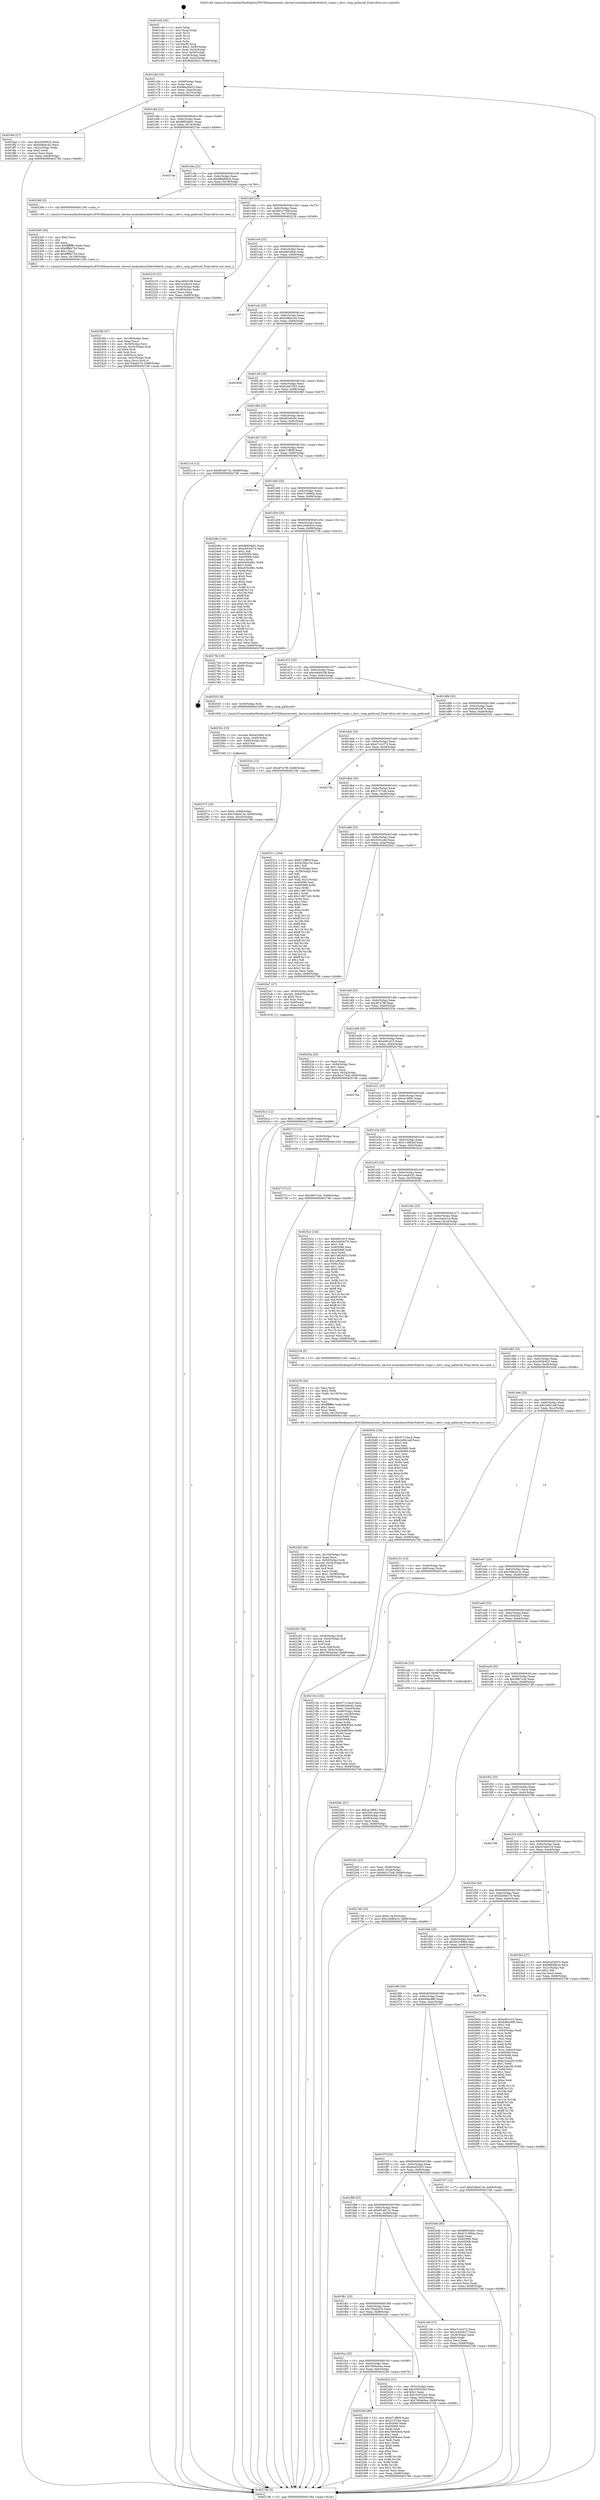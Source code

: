 digraph "0x401c40" {
  label = "0x401c40 (/mnt/c/Users/mathe/Desktop/tcc/POCII/binaries/extr_darwin-xnubsdmiscfsdevfsdevfs_vnops.c_devs_vnop_pathconf_Final-ollvm.out::main(0))"
  labelloc = "t"
  node[shape=record]

  Entry [label="",width=0.3,height=0.3,shape=circle,fillcolor=black,style=filled]
  "0x401c6d" [label="{
     0x401c6d [23]\l
     | [instrs]\l
     &nbsp;&nbsp;0x401c6d \<+3\>: mov -0x68(%rbp),%eax\l
     &nbsp;&nbsp;0x401c70 \<+2\>: mov %eax,%ecx\l
     &nbsp;&nbsp;0x401c72 \<+6\>: sub $0x86ad3e53,%ecx\l
     &nbsp;&nbsp;0x401c78 \<+3\>: mov %eax,-0x6c(%rbp)\l
     &nbsp;&nbsp;0x401c7b \<+3\>: mov %ecx,-0x70(%rbp)\l
     &nbsp;&nbsp;0x401c7e \<+6\>: je 0000000000401fed \<main+0x3ad\>\l
  }"]
  "0x401fed" [label="{
     0x401fed [27]\l
     | [instrs]\l
     &nbsp;&nbsp;0x401fed \<+5\>: mov $0x293fc925,%eax\l
     &nbsp;&nbsp;0x401ff2 \<+5\>: mov $0xb08bec42,%ecx\l
     &nbsp;&nbsp;0x401ff7 \<+3\>: mov -0x2c(%rbp),%edx\l
     &nbsp;&nbsp;0x401ffa \<+3\>: cmp $0x2,%edx\l
     &nbsp;&nbsp;0x401ffd \<+3\>: cmovne %ecx,%eax\l
     &nbsp;&nbsp;0x402000 \<+3\>: mov %eax,-0x68(%rbp)\l
     &nbsp;&nbsp;0x402003 \<+5\>: jmp 00000000004027d6 \<main+0xb96\>\l
  }"]
  "0x401c84" [label="{
     0x401c84 [22]\l
     | [instrs]\l
     &nbsp;&nbsp;0x401c84 \<+5\>: jmp 0000000000401c89 \<main+0x49\>\l
     &nbsp;&nbsp;0x401c89 \<+3\>: mov -0x6c(%rbp),%eax\l
     &nbsp;&nbsp;0x401c8c \<+5\>: sub $0x8883de61,%eax\l
     &nbsp;&nbsp;0x401c91 \<+3\>: mov %eax,-0x74(%rbp)\l
     &nbsp;&nbsp;0x401c94 \<+6\>: je 00000000004027ae \<main+0xb6e\>\l
  }"]
  "0x4027d6" [label="{
     0x4027d6 [5]\l
     | [instrs]\l
     &nbsp;&nbsp;0x4027d6 \<+5\>: jmp 0000000000401c6d \<main+0x2d\>\l
  }"]
  "0x401c40" [label="{
     0x401c40 [45]\l
     | [instrs]\l
     &nbsp;&nbsp;0x401c40 \<+1\>: push %rbp\l
     &nbsp;&nbsp;0x401c41 \<+3\>: mov %rsp,%rbp\l
     &nbsp;&nbsp;0x401c44 \<+2\>: push %r15\l
     &nbsp;&nbsp;0x401c46 \<+2\>: push %r14\l
     &nbsp;&nbsp;0x401c48 \<+2\>: push %r12\l
     &nbsp;&nbsp;0x401c4a \<+1\>: push %rbx\l
     &nbsp;&nbsp;0x401c4b \<+7\>: sub $0xf0,%rsp\l
     &nbsp;&nbsp;0x401c52 \<+7\>: movl $0x0,-0x30(%rbp)\l
     &nbsp;&nbsp;0x401c59 \<+3\>: mov %edi,-0x34(%rbp)\l
     &nbsp;&nbsp;0x401c5c \<+4\>: mov %rsi,-0x40(%rbp)\l
     &nbsp;&nbsp;0x401c60 \<+3\>: mov -0x34(%rbp),%edi\l
     &nbsp;&nbsp;0x401c63 \<+3\>: mov %edi,-0x2c(%rbp)\l
     &nbsp;&nbsp;0x401c66 \<+7\>: movl $0x86ad3e53,-0x68(%rbp)\l
  }"]
  Exit [label="",width=0.3,height=0.3,shape=circle,fillcolor=black,style=filled,peripheries=2]
  "0x4027ae" [label="{
     0x4027ae\l
  }", style=dashed]
  "0x401c9a" [label="{
     0x401c9a [22]\l
     | [instrs]\l
     &nbsp;&nbsp;0x401c9a \<+5\>: jmp 0000000000401c9f \<main+0x5f\>\l
     &nbsp;&nbsp;0x401c9f \<+3\>: mov -0x6c(%rbp),%eax\l
     &nbsp;&nbsp;0x401ca2 \<+5\>: sub $0x986d9b3a,%eax\l
     &nbsp;&nbsp;0x401ca7 \<+3\>: mov %eax,-0x78(%rbp)\l
     &nbsp;&nbsp;0x401caa \<+6\>: je 00000000004023d0 \<main+0x790\>\l
  }"]
  "0x40271f" [label="{
     0x40271f [12]\l
     | [instrs]\l
     &nbsp;&nbsp;0x40271f \<+7\>: movl $0x3687ccfc,-0x68(%rbp)\l
     &nbsp;&nbsp;0x402726 \<+5\>: jmp 00000000004027d6 \<main+0xb96\>\l
  }"]
  "0x4023d0" [label="{
     0x4023d0 [5]\l
     | [instrs]\l
     &nbsp;&nbsp;0x4023d0 \<+5\>: call 0000000000401160 \<next_i\>\l
     | [calls]\l
     &nbsp;&nbsp;0x401160 \{1\} (/mnt/c/Users/mathe/Desktop/tcc/POCII/binaries/extr_darwin-xnubsdmiscfsdevfsdevfs_vnops.c_devs_vnop_pathconf_Final-ollvm.out::next_i)\l
  }"]
  "0x401cb0" [label="{
     0x401cb0 [22]\l
     | [instrs]\l
     &nbsp;&nbsp;0x401cb0 \<+5\>: jmp 0000000000401cb5 \<main+0x75\>\l
     &nbsp;&nbsp;0x401cb5 \<+3\>: mov -0x6c(%rbp),%eax\l
     &nbsp;&nbsp;0x401cb8 \<+5\>: sub $0x9d1c75df,%eax\l
     &nbsp;&nbsp;0x401cbd \<+3\>: mov %eax,-0x7c(%rbp)\l
     &nbsp;&nbsp;0x401cc0 \<+6\>: je 0000000000402219 \<main+0x5d9\>\l
  }"]
  "0x4025c2" [label="{
     0x4025c2 [12]\l
     | [instrs]\l
     &nbsp;&nbsp;0x4025c2 \<+7\>: movl $0x113d62ef,-0x68(%rbp)\l
     &nbsp;&nbsp;0x4025c9 \<+5\>: jmp 00000000004027d6 \<main+0xb96\>\l
  }"]
  "0x402219" [label="{
     0x402219 [27]\l
     | [instrs]\l
     &nbsp;&nbsp;0x402219 \<+5\>: mov $0xce844108,%eax\l
     &nbsp;&nbsp;0x40221e \<+5\>: mov $0x1fca5e1d,%ecx\l
     &nbsp;&nbsp;0x402223 \<+3\>: mov -0x54(%rbp),%edx\l
     &nbsp;&nbsp;0x402226 \<+3\>: cmp -0x48(%rbp),%edx\l
     &nbsp;&nbsp;0x402229 \<+3\>: cmovl %ecx,%eax\l
     &nbsp;&nbsp;0x40222c \<+3\>: mov %eax,-0x68(%rbp)\l
     &nbsp;&nbsp;0x40222f \<+5\>: jmp 00000000004027d6 \<main+0xb96\>\l
  }"]
  "0x401cc6" [label="{
     0x401cc6 [22]\l
     | [instrs]\l
     &nbsp;&nbsp;0x401cc6 \<+5\>: jmp 0000000000401ccb \<main+0x8b\>\l
     &nbsp;&nbsp;0x401ccb \<+3\>: mov -0x6c(%rbp),%eax\l
     &nbsp;&nbsp;0x401cce \<+5\>: sub $0xaf4549cb,%eax\l
     &nbsp;&nbsp;0x401cd3 \<+3\>: mov %eax,-0x80(%rbp)\l
     &nbsp;&nbsp;0x401cd6 \<+6\>: je 0000000000402737 \<main+0xaf7\>\l
  }"]
  "0x402573" [label="{
     0x402573 [25]\l
     | [instrs]\l
     &nbsp;&nbsp;0x402573 \<+7\>: movl $0x0,-0x64(%rbp)\l
     &nbsp;&nbsp;0x40257a \<+7\>: movl $0x338e413e,-0x68(%rbp)\l
     &nbsp;&nbsp;0x402581 \<+6\>: mov %eax,-0x10c(%rbp)\l
     &nbsp;&nbsp;0x402587 \<+5\>: jmp 00000000004027d6 \<main+0xb96\>\l
  }"]
  "0x402737" [label="{
     0x402737\l
  }", style=dashed]
  "0x401cdc" [label="{
     0x401cdc [25]\l
     | [instrs]\l
     &nbsp;&nbsp;0x401cdc \<+5\>: jmp 0000000000401ce1 \<main+0xa1\>\l
     &nbsp;&nbsp;0x401ce1 \<+3\>: mov -0x6c(%rbp),%eax\l
     &nbsp;&nbsp;0x401ce4 \<+5\>: sub $0xb08bec42,%eax\l
     &nbsp;&nbsp;0x401ce9 \<+6\>: mov %eax,-0x84(%rbp)\l
     &nbsp;&nbsp;0x401cef \<+6\>: je 0000000000402008 \<main+0x3c8\>\l
  }"]
  "0x40255c" [label="{
     0x40255c [23]\l
     | [instrs]\l
     &nbsp;&nbsp;0x40255c \<+10\>: movabs $0x4030b6,%rdi\l
     &nbsp;&nbsp;0x402566 \<+3\>: mov %eax,-0x60(%rbp)\l
     &nbsp;&nbsp;0x402569 \<+3\>: mov -0x60(%rbp),%esi\l
     &nbsp;&nbsp;0x40256c \<+2\>: mov $0x0,%al\l
     &nbsp;&nbsp;0x40256e \<+5\>: call 0000000000401040 \<printf@plt\>\l
     | [calls]\l
     &nbsp;&nbsp;0x401040 \{1\} (unknown)\l
  }"]
  "0x402008" [label="{
     0x402008\l
  }", style=dashed]
  "0x401cf5" [label="{
     0x401cf5 [25]\l
     | [instrs]\l
     &nbsp;&nbsp;0x401cf5 \<+5\>: jmp 0000000000401cfa \<main+0xba\>\l
     &nbsp;&nbsp;0x401cfa \<+3\>: mov -0x6c(%rbp),%eax\l
     &nbsp;&nbsp;0x401cfd \<+5\>: sub $0xb2eb7925,%eax\l
     &nbsp;&nbsp;0x401d02 \<+6\>: mov %eax,-0x88(%rbp)\l
     &nbsp;&nbsp;0x401d08 \<+6\>: je 00000000004020bf \<main+0x47f\>\l
  }"]
  "0x4023fd" [label="{
     0x4023fd [47]\l
     | [instrs]\l
     &nbsp;&nbsp;0x4023fd \<+6\>: mov -0x108(%rbp),%ecx\l
     &nbsp;&nbsp;0x402403 \<+3\>: imul %eax,%ecx\l
     &nbsp;&nbsp;0x402406 \<+4\>: mov -0x50(%rbp),%rsi\l
     &nbsp;&nbsp;0x40240a \<+4\>: movslq -0x54(%rbp),%rdi\l
     &nbsp;&nbsp;0x40240e \<+4\>: shl $0x4,%rdi\l
     &nbsp;&nbsp;0x402412 \<+3\>: add %rdi,%rsi\l
     &nbsp;&nbsp;0x402415 \<+4\>: mov 0x8(%rsi),%rsi\l
     &nbsp;&nbsp;0x402419 \<+4\>: movslq -0x5c(%rbp),%rdi\l
     &nbsp;&nbsp;0x40241d \<+3\>: mov %ecx,(%rsi,%rdi,4)\l
     &nbsp;&nbsp;0x402420 \<+7\>: movl $0x704ab47b,-0x68(%rbp)\l
     &nbsp;&nbsp;0x402427 \<+5\>: jmp 00000000004027d6 \<main+0xb96\>\l
  }"]
  "0x4020bf" [label="{
     0x4020bf\l
  }", style=dashed]
  "0x401d0e" [label="{
     0x401d0e [25]\l
     | [instrs]\l
     &nbsp;&nbsp;0x401d0e \<+5\>: jmp 0000000000401d13 \<main+0xd3\>\l
     &nbsp;&nbsp;0x401d13 \<+3\>: mov -0x6c(%rbp),%eax\l
     &nbsp;&nbsp;0x401d16 \<+5\>: sub $0xb62e6c92,%eax\l
     &nbsp;&nbsp;0x401d1b \<+6\>: mov %eax,-0x8c(%rbp)\l
     &nbsp;&nbsp;0x401d21 \<+6\>: je 00000000004021c4 \<main+0x584\>\l
  }"]
  "0x4023d5" [label="{
     0x4023d5 [40]\l
     | [instrs]\l
     &nbsp;&nbsp;0x4023d5 \<+5\>: mov $0x2,%ecx\l
     &nbsp;&nbsp;0x4023da \<+1\>: cltd\l
     &nbsp;&nbsp;0x4023db \<+2\>: idiv %ecx\l
     &nbsp;&nbsp;0x4023dd \<+6\>: imul $0xfffffffe,%edx,%ecx\l
     &nbsp;&nbsp;0x4023e3 \<+6\>: sub $0x6ffbb75d,%ecx\l
     &nbsp;&nbsp;0x4023e9 \<+3\>: add $0x1,%ecx\l
     &nbsp;&nbsp;0x4023ec \<+6\>: add $0x6ffbb75d,%ecx\l
     &nbsp;&nbsp;0x4023f2 \<+6\>: mov %ecx,-0x108(%rbp)\l
     &nbsp;&nbsp;0x4023f8 \<+5\>: call 0000000000401160 \<next_i\>\l
     | [calls]\l
     &nbsp;&nbsp;0x401160 \{1\} (/mnt/c/Users/mathe/Desktop/tcc/POCII/binaries/extr_darwin-xnubsdmiscfsdevfsdevfs_vnops.c_devs_vnop_pathconf_Final-ollvm.out::next_i)\l
  }"]
  "0x4021c4" [label="{
     0x4021c4 [12]\l
     | [instrs]\l
     &nbsp;&nbsp;0x4021c4 \<+7\>: movl $0x6f14871b,-0x68(%rbp)\l
     &nbsp;&nbsp;0x4021cb \<+5\>: jmp 00000000004027d6 \<main+0xb96\>\l
  }"]
  "0x401d27" [label="{
     0x401d27 [25]\l
     | [instrs]\l
     &nbsp;&nbsp;0x401d27 \<+5\>: jmp 0000000000401d2c \<main+0xec\>\l
     &nbsp;&nbsp;0x401d2c \<+3\>: mov -0x6c(%rbp),%eax\l
     &nbsp;&nbsp;0x401d2f \<+5\>: sub $0xb71ff85f,%eax\l
     &nbsp;&nbsp;0x401d34 \<+6\>: mov %eax,-0x90(%rbp)\l
     &nbsp;&nbsp;0x401d3a \<+6\>: je 00000000004027a2 \<main+0xb62\>\l
  }"]
  "0x401fe3" [label="{
     0x401fe3\l
  }", style=dashed]
  "0x4027a2" [label="{
     0x4027a2\l
  }", style=dashed]
  "0x401d40" [label="{
     0x401d40 [25]\l
     | [instrs]\l
     &nbsp;&nbsp;0x401d40 \<+5\>: jmp 0000000000401d45 \<main+0x105\>\l
     &nbsp;&nbsp;0x401d45 \<+3\>: mov -0x6c(%rbp),%eax\l
     &nbsp;&nbsp;0x401d48 \<+5\>: sub $0xb7c399da,%eax\l
     &nbsp;&nbsp;0x401d4d \<+6\>: mov %eax,-0x94(%rbp)\l
     &nbsp;&nbsp;0x401d53 \<+6\>: je 000000000040249e \<main+0x85e\>\l
  }"]
  "0x4022b9" [label="{
     0x4022b9 [88]\l
     | [instrs]\l
     &nbsp;&nbsp;0x4022b9 \<+5\>: mov $0xb71ff85f,%eax\l
     &nbsp;&nbsp;0x4022be \<+5\>: mov $0x2747c6e,%ecx\l
     &nbsp;&nbsp;0x4022c3 \<+7\>: mov 0x405060,%edx\l
     &nbsp;&nbsp;0x4022ca \<+7\>: mov 0x405068,%esi\l
     &nbsp;&nbsp;0x4022d1 \<+2\>: mov %edx,%edi\l
     &nbsp;&nbsp;0x4022d3 \<+6\>: sub $0x2085b4e4,%edi\l
     &nbsp;&nbsp;0x4022d9 \<+3\>: sub $0x1,%edi\l
     &nbsp;&nbsp;0x4022dc \<+6\>: add $0x2085b4e4,%edi\l
     &nbsp;&nbsp;0x4022e2 \<+3\>: imul %edi,%edx\l
     &nbsp;&nbsp;0x4022e5 \<+3\>: and $0x1,%edx\l
     &nbsp;&nbsp;0x4022e8 \<+3\>: cmp $0x0,%edx\l
     &nbsp;&nbsp;0x4022eb \<+4\>: sete %r8b\l
     &nbsp;&nbsp;0x4022ef \<+3\>: cmp $0xa,%esi\l
     &nbsp;&nbsp;0x4022f2 \<+4\>: setl %r9b\l
     &nbsp;&nbsp;0x4022f6 \<+3\>: mov %r8b,%r10b\l
     &nbsp;&nbsp;0x4022f9 \<+3\>: and %r9b,%r10b\l
     &nbsp;&nbsp;0x4022fc \<+3\>: xor %r9b,%r8b\l
     &nbsp;&nbsp;0x4022ff \<+3\>: or %r8b,%r10b\l
     &nbsp;&nbsp;0x402302 \<+4\>: test $0x1,%r10b\l
     &nbsp;&nbsp;0x402306 \<+3\>: cmovne %ecx,%eax\l
     &nbsp;&nbsp;0x402309 \<+3\>: mov %eax,-0x68(%rbp)\l
     &nbsp;&nbsp;0x40230c \<+5\>: jmp 00000000004027d6 \<main+0xb96\>\l
  }"]
  "0x40249e" [label="{
     0x40249e [144]\l
     | [instrs]\l
     &nbsp;&nbsp;0x40249e \<+5\>: mov $0x8883de61,%eax\l
     &nbsp;&nbsp;0x4024a3 \<+5\>: mov $0xe383cd74,%ecx\l
     &nbsp;&nbsp;0x4024a8 \<+2\>: mov $0x1,%dl\l
     &nbsp;&nbsp;0x4024aa \<+7\>: mov 0x405060,%esi\l
     &nbsp;&nbsp;0x4024b1 \<+7\>: mov 0x405068,%edi\l
     &nbsp;&nbsp;0x4024b8 \<+3\>: mov %esi,%r8d\l
     &nbsp;&nbsp;0x4024bb \<+7\>: sub $0xe505c881,%r8d\l
     &nbsp;&nbsp;0x4024c2 \<+4\>: sub $0x1,%r8d\l
     &nbsp;&nbsp;0x4024c6 \<+7\>: add $0xe505c881,%r8d\l
     &nbsp;&nbsp;0x4024cd \<+4\>: imul %r8d,%esi\l
     &nbsp;&nbsp;0x4024d1 \<+3\>: and $0x1,%esi\l
     &nbsp;&nbsp;0x4024d4 \<+3\>: cmp $0x0,%esi\l
     &nbsp;&nbsp;0x4024d7 \<+4\>: sete %r9b\l
     &nbsp;&nbsp;0x4024db \<+3\>: cmp $0xa,%edi\l
     &nbsp;&nbsp;0x4024de \<+4\>: setl %r10b\l
     &nbsp;&nbsp;0x4024e2 \<+3\>: mov %r9b,%r11b\l
     &nbsp;&nbsp;0x4024e5 \<+4\>: xor $0xff,%r11b\l
     &nbsp;&nbsp;0x4024e9 \<+3\>: mov %r10b,%bl\l
     &nbsp;&nbsp;0x4024ec \<+3\>: xor $0xff,%bl\l
     &nbsp;&nbsp;0x4024ef \<+3\>: xor $0x0,%dl\l
     &nbsp;&nbsp;0x4024f2 \<+3\>: mov %r11b,%r14b\l
     &nbsp;&nbsp;0x4024f5 \<+4\>: and $0x0,%r14b\l
     &nbsp;&nbsp;0x4024f9 \<+3\>: and %dl,%r9b\l
     &nbsp;&nbsp;0x4024fc \<+3\>: mov %bl,%r15b\l
     &nbsp;&nbsp;0x4024ff \<+4\>: and $0x0,%r15b\l
     &nbsp;&nbsp;0x402503 \<+3\>: and %dl,%r10b\l
     &nbsp;&nbsp;0x402506 \<+3\>: or %r9b,%r14b\l
     &nbsp;&nbsp;0x402509 \<+3\>: or %r10b,%r15b\l
     &nbsp;&nbsp;0x40250c \<+3\>: xor %r15b,%r14b\l
     &nbsp;&nbsp;0x40250f \<+3\>: or %bl,%r11b\l
     &nbsp;&nbsp;0x402512 \<+4\>: xor $0xff,%r11b\l
     &nbsp;&nbsp;0x402516 \<+3\>: or $0x0,%dl\l
     &nbsp;&nbsp;0x402519 \<+3\>: and %dl,%r11b\l
     &nbsp;&nbsp;0x40251c \<+3\>: or %r11b,%r14b\l
     &nbsp;&nbsp;0x40251f \<+4\>: test $0x1,%r14b\l
     &nbsp;&nbsp;0x402523 \<+3\>: cmovne %ecx,%eax\l
     &nbsp;&nbsp;0x402526 \<+3\>: mov %eax,-0x68(%rbp)\l
     &nbsp;&nbsp;0x402529 \<+5\>: jmp 00000000004027d6 \<main+0xb96\>\l
  }"]
  "0x401d59" [label="{
     0x401d59 [25]\l
     | [instrs]\l
     &nbsp;&nbsp;0x401d59 \<+5\>: jmp 0000000000401d5e \<main+0x11e\>\l
     &nbsp;&nbsp;0x401d5e \<+3\>: mov -0x6c(%rbp),%eax\l
     &nbsp;&nbsp;0x401d61 \<+5\>: sub $0xc26db41b,%eax\l
     &nbsp;&nbsp;0x401d66 \<+6\>: mov %eax,-0x98(%rbp)\l
     &nbsp;&nbsp;0x401d6c \<+6\>: je 000000000040275b \<main+0xb1b\>\l
  }"]
  "0x401fca" [label="{
     0x401fca [25]\l
     | [instrs]\l
     &nbsp;&nbsp;0x401fca \<+5\>: jmp 0000000000401fcf \<main+0x38f\>\l
     &nbsp;&nbsp;0x401fcf \<+3\>: mov -0x6c(%rbp),%eax\l
     &nbsp;&nbsp;0x401fd2 \<+5\>: sub $0x7604a5ea,%eax\l
     &nbsp;&nbsp;0x401fd7 \<+6\>: mov %eax,-0xfc(%rbp)\l
     &nbsp;&nbsp;0x401fdd \<+6\>: je 00000000004022b9 \<main+0x679\>\l
  }"]
  "0x40275b" [label="{
     0x40275b [19]\l
     | [instrs]\l
     &nbsp;&nbsp;0x40275b \<+3\>: mov -0x30(%rbp),%eax\l
     &nbsp;&nbsp;0x40275e \<+7\>: add $0xf0,%rsp\l
     &nbsp;&nbsp;0x402765 \<+1\>: pop %rbx\l
     &nbsp;&nbsp;0x402766 \<+2\>: pop %r12\l
     &nbsp;&nbsp;0x402768 \<+2\>: pop %r14\l
     &nbsp;&nbsp;0x40276a \<+2\>: pop %r15\l
     &nbsp;&nbsp;0x40276c \<+1\>: pop %rbp\l
     &nbsp;&nbsp;0x40276d \<+1\>: ret\l
  }"]
  "0x401d72" [label="{
     0x401d72 [25]\l
     | [instrs]\l
     &nbsp;&nbsp;0x401d72 \<+5\>: jmp 0000000000401d77 \<main+0x137\>\l
     &nbsp;&nbsp;0x401d77 \<+3\>: mov -0x6c(%rbp),%eax\l
     &nbsp;&nbsp;0x401d7a \<+5\>: sub $0xce844108,%eax\l
     &nbsp;&nbsp;0x401d7f \<+6\>: mov %eax,-0x9c(%rbp)\l
     &nbsp;&nbsp;0x401d85 \<+6\>: je 0000000000402553 \<main+0x913\>\l
  }"]
  "0x40242c" [label="{
     0x40242c [31]\l
     | [instrs]\l
     &nbsp;&nbsp;0x40242c \<+3\>: mov -0x5c(%rbp),%eax\l
     &nbsp;&nbsp;0x40242f \<+5\>: add $0x163032e5,%eax\l
     &nbsp;&nbsp;0x402434 \<+3\>: add $0x1,%eax\l
     &nbsp;&nbsp;0x402437 \<+5\>: sub $0x163032e5,%eax\l
     &nbsp;&nbsp;0x40243c \<+3\>: mov %eax,-0x5c(%rbp)\l
     &nbsp;&nbsp;0x40243f \<+7\>: movl $0x7604a5ea,-0x68(%rbp)\l
     &nbsp;&nbsp;0x402446 \<+5\>: jmp 00000000004027d6 \<main+0xb96\>\l
  }"]
  "0x402553" [label="{
     0x402553 [9]\l
     | [instrs]\l
     &nbsp;&nbsp;0x402553 \<+4\>: mov -0x50(%rbp),%rdi\l
     &nbsp;&nbsp;0x402557 \<+5\>: call 0000000000401600 \<devs_vnop_pathconf\>\l
     | [calls]\l
     &nbsp;&nbsp;0x401600 \{1\} (/mnt/c/Users/mathe/Desktop/tcc/POCII/binaries/extr_darwin-xnubsdmiscfsdevfsdevfs_vnops.c_devs_vnop_pathconf_Final-ollvm.out::devs_vnop_pathconf)\l
  }"]
  "0x401d8b" [label="{
     0x401d8b [25]\l
     | [instrs]\l
     &nbsp;&nbsp;0x401d8b \<+5\>: jmp 0000000000401d90 \<main+0x150\>\l
     &nbsp;&nbsp;0x401d90 \<+3\>: mov -0x6c(%rbp),%eax\l
     &nbsp;&nbsp;0x401d93 \<+5\>: sub $0xe383cd74,%eax\l
     &nbsp;&nbsp;0x401d98 \<+6\>: mov %eax,-0xa0(%rbp)\l
     &nbsp;&nbsp;0x401d9e \<+6\>: je 000000000040252e \<main+0x8ee\>\l
  }"]
  "0x402293" [label="{
     0x402293 [38]\l
     | [instrs]\l
     &nbsp;&nbsp;0x402293 \<+4\>: mov -0x50(%rbp),%rdi\l
     &nbsp;&nbsp;0x402297 \<+4\>: movslq -0x54(%rbp),%r8\l
     &nbsp;&nbsp;0x40229b \<+4\>: shl $0x4,%r8\l
     &nbsp;&nbsp;0x40229f \<+3\>: add %r8,%rdi\l
     &nbsp;&nbsp;0x4022a2 \<+4\>: mov %rax,0x8(%rdi)\l
     &nbsp;&nbsp;0x4022a6 \<+7\>: movl $0x0,-0x5c(%rbp)\l
     &nbsp;&nbsp;0x4022ad \<+7\>: movl $0x7604a5ea,-0x68(%rbp)\l
     &nbsp;&nbsp;0x4022b4 \<+5\>: jmp 00000000004027d6 \<main+0xb96\>\l
  }"]
  "0x40252e" [label="{
     0x40252e [12]\l
     | [instrs]\l
     &nbsp;&nbsp;0x40252e \<+7\>: movl $0x4f7a79f,-0x68(%rbp)\l
     &nbsp;&nbsp;0x402535 \<+5\>: jmp 00000000004027d6 \<main+0xb96\>\l
  }"]
  "0x401da4" [label="{
     0x401da4 [25]\l
     | [instrs]\l
     &nbsp;&nbsp;0x401da4 \<+5\>: jmp 0000000000401da9 \<main+0x169\>\l
     &nbsp;&nbsp;0x401da9 \<+3\>: mov -0x6c(%rbp),%eax\l
     &nbsp;&nbsp;0x401dac \<+5\>: sub $0xe7c2c372,%eax\l
     &nbsp;&nbsp;0x401db1 \<+6\>: mov %eax,-0xa4(%rbp)\l
     &nbsp;&nbsp;0x401db7 \<+6\>: je 000000000040272b \<main+0xaeb\>\l
  }"]
  "0x402265" [label="{
     0x402265 [46]\l
     | [instrs]\l
     &nbsp;&nbsp;0x402265 \<+6\>: mov -0x104(%rbp),%ecx\l
     &nbsp;&nbsp;0x40226b \<+3\>: imul %eax,%ecx\l
     &nbsp;&nbsp;0x40226e \<+4\>: mov -0x50(%rbp),%rdi\l
     &nbsp;&nbsp;0x402272 \<+4\>: movslq -0x54(%rbp),%r8\l
     &nbsp;&nbsp;0x402276 \<+4\>: shl $0x4,%r8\l
     &nbsp;&nbsp;0x40227a \<+3\>: add %r8,%rdi\l
     &nbsp;&nbsp;0x40227d \<+2\>: mov %ecx,(%rdi)\l
     &nbsp;&nbsp;0x40227f \<+7\>: movl $0x1,-0x58(%rbp)\l
     &nbsp;&nbsp;0x402286 \<+4\>: movslq -0x58(%rbp),%rdi\l
     &nbsp;&nbsp;0x40228a \<+4\>: shl $0x2,%rdi\l
     &nbsp;&nbsp;0x40228e \<+5\>: call 0000000000401050 \<malloc@plt\>\l
     | [calls]\l
     &nbsp;&nbsp;0x401050 \{1\} (unknown)\l
  }"]
  "0x40272b" [label="{
     0x40272b\l
  }", style=dashed]
  "0x401dbd" [label="{
     0x401dbd [25]\l
     | [instrs]\l
     &nbsp;&nbsp;0x401dbd \<+5\>: jmp 0000000000401dc2 \<main+0x182\>\l
     &nbsp;&nbsp;0x401dc2 \<+3\>: mov -0x6c(%rbp),%eax\l
     &nbsp;&nbsp;0x401dc5 \<+5\>: sub $0x2747c6e,%eax\l
     &nbsp;&nbsp;0x401dca \<+6\>: mov %eax,-0xa8(%rbp)\l
     &nbsp;&nbsp;0x401dd0 \<+6\>: je 0000000000402311 \<main+0x6d1\>\l
  }"]
  "0x402239" [label="{
     0x402239 [44]\l
     | [instrs]\l
     &nbsp;&nbsp;0x402239 \<+2\>: xor %ecx,%ecx\l
     &nbsp;&nbsp;0x40223b \<+5\>: mov $0x2,%edx\l
     &nbsp;&nbsp;0x402240 \<+6\>: mov %edx,-0x100(%rbp)\l
     &nbsp;&nbsp;0x402246 \<+1\>: cltd\l
     &nbsp;&nbsp;0x402247 \<+6\>: mov -0x100(%rbp),%esi\l
     &nbsp;&nbsp;0x40224d \<+2\>: idiv %esi\l
     &nbsp;&nbsp;0x40224f \<+6\>: imul $0xfffffffe,%edx,%edx\l
     &nbsp;&nbsp;0x402255 \<+3\>: sub $0x1,%ecx\l
     &nbsp;&nbsp;0x402258 \<+2\>: sub %ecx,%edx\l
     &nbsp;&nbsp;0x40225a \<+6\>: mov %edx,-0x104(%rbp)\l
     &nbsp;&nbsp;0x402260 \<+5\>: call 0000000000401160 \<next_i\>\l
     | [calls]\l
     &nbsp;&nbsp;0x401160 \{1\} (/mnt/c/Users/mathe/Desktop/tcc/POCII/binaries/extr_darwin-xnubsdmiscfsdevfsdevfs_vnops.c_devs_vnop_pathconf_Final-ollvm.out::next_i)\l
  }"]
  "0x402311" [label="{
     0x402311 [164]\l
     | [instrs]\l
     &nbsp;&nbsp;0x402311 \<+5\>: mov $0xb71ff85f,%eax\l
     &nbsp;&nbsp;0x402316 \<+5\>: mov $0x4258a154,%ecx\l
     &nbsp;&nbsp;0x40231b \<+2\>: mov $0x1,%dl\l
     &nbsp;&nbsp;0x40231d \<+3\>: mov -0x5c(%rbp),%esi\l
     &nbsp;&nbsp;0x402320 \<+3\>: cmp -0x58(%rbp),%esi\l
     &nbsp;&nbsp;0x402323 \<+4\>: setl %dil\l
     &nbsp;&nbsp;0x402327 \<+4\>: and $0x1,%dil\l
     &nbsp;&nbsp;0x40232b \<+4\>: mov %dil,-0x21(%rbp)\l
     &nbsp;&nbsp;0x40232f \<+7\>: mov 0x405060,%esi\l
     &nbsp;&nbsp;0x402336 \<+8\>: mov 0x405068,%r8d\l
     &nbsp;&nbsp;0x40233e \<+3\>: mov %esi,%r9d\l
     &nbsp;&nbsp;0x402341 \<+7\>: sub $0x118672d2,%r9d\l
     &nbsp;&nbsp;0x402348 \<+4\>: sub $0x1,%r9d\l
     &nbsp;&nbsp;0x40234c \<+7\>: add $0x118672d2,%r9d\l
     &nbsp;&nbsp;0x402353 \<+4\>: imul %r9d,%esi\l
     &nbsp;&nbsp;0x402357 \<+3\>: and $0x1,%esi\l
     &nbsp;&nbsp;0x40235a \<+3\>: cmp $0x0,%esi\l
     &nbsp;&nbsp;0x40235d \<+4\>: sete %dil\l
     &nbsp;&nbsp;0x402361 \<+4\>: cmp $0xa,%r8d\l
     &nbsp;&nbsp;0x402365 \<+4\>: setl %r10b\l
     &nbsp;&nbsp;0x402369 \<+3\>: mov %dil,%r11b\l
     &nbsp;&nbsp;0x40236c \<+4\>: xor $0xff,%r11b\l
     &nbsp;&nbsp;0x402370 \<+3\>: mov %r10b,%bl\l
     &nbsp;&nbsp;0x402373 \<+3\>: xor $0xff,%bl\l
     &nbsp;&nbsp;0x402376 \<+3\>: xor $0x1,%dl\l
     &nbsp;&nbsp;0x402379 \<+3\>: mov %r11b,%r14b\l
     &nbsp;&nbsp;0x40237c \<+4\>: and $0xff,%r14b\l
     &nbsp;&nbsp;0x402380 \<+3\>: and %dl,%dil\l
     &nbsp;&nbsp;0x402383 \<+3\>: mov %bl,%r15b\l
     &nbsp;&nbsp;0x402386 \<+4\>: and $0xff,%r15b\l
     &nbsp;&nbsp;0x40238a \<+3\>: and %dl,%r10b\l
     &nbsp;&nbsp;0x40238d \<+3\>: or %dil,%r14b\l
     &nbsp;&nbsp;0x402390 \<+3\>: or %r10b,%r15b\l
     &nbsp;&nbsp;0x402393 \<+3\>: xor %r15b,%r14b\l
     &nbsp;&nbsp;0x402396 \<+3\>: or %bl,%r11b\l
     &nbsp;&nbsp;0x402399 \<+4\>: xor $0xff,%r11b\l
     &nbsp;&nbsp;0x40239d \<+3\>: or $0x1,%dl\l
     &nbsp;&nbsp;0x4023a0 \<+3\>: and %dl,%r11b\l
     &nbsp;&nbsp;0x4023a3 \<+3\>: or %r11b,%r14b\l
     &nbsp;&nbsp;0x4023a6 \<+4\>: test $0x1,%r14b\l
     &nbsp;&nbsp;0x4023aa \<+3\>: cmovne %ecx,%eax\l
     &nbsp;&nbsp;0x4023ad \<+3\>: mov %eax,-0x68(%rbp)\l
     &nbsp;&nbsp;0x4023b0 \<+5\>: jmp 00000000004027d6 \<main+0xb96\>\l
  }"]
  "0x401dd6" [label="{
     0x401dd6 [25]\l
     | [instrs]\l
     &nbsp;&nbsp;0x401dd6 \<+5\>: jmp 0000000000401ddb \<main+0x19b\>\l
     &nbsp;&nbsp;0x401ddb \<+3\>: mov -0x6c(%rbp),%eax\l
     &nbsp;&nbsp;0x401dde \<+5\>: sub $0x3451a4d,%eax\l
     &nbsp;&nbsp;0x401de3 \<+6\>: mov %eax,-0xac(%rbp)\l
     &nbsp;&nbsp;0x401de9 \<+6\>: je 00000000004025a7 \<main+0x967\>\l
  }"]
  "0x402202" [label="{
     0x402202 [23]\l
     | [instrs]\l
     &nbsp;&nbsp;0x402202 \<+4\>: mov %rax,-0x50(%rbp)\l
     &nbsp;&nbsp;0x402206 \<+7\>: movl $0x0,-0x54(%rbp)\l
     &nbsp;&nbsp;0x40220d \<+7\>: movl $0x9d1c75df,-0x68(%rbp)\l
     &nbsp;&nbsp;0x402214 \<+5\>: jmp 00000000004027d6 \<main+0xb96\>\l
  }"]
  "0x4025a7" [label="{
     0x4025a7 [27]\l
     | [instrs]\l
     &nbsp;&nbsp;0x4025a7 \<+4\>: mov -0x50(%rbp),%rax\l
     &nbsp;&nbsp;0x4025ab \<+4\>: movslq -0x64(%rbp),%rcx\l
     &nbsp;&nbsp;0x4025af \<+4\>: shl $0x4,%rcx\l
     &nbsp;&nbsp;0x4025b3 \<+3\>: add %rcx,%rax\l
     &nbsp;&nbsp;0x4025b6 \<+4\>: mov 0x8(%rax),%rax\l
     &nbsp;&nbsp;0x4025ba \<+3\>: mov %rax,%rdi\l
     &nbsp;&nbsp;0x4025bd \<+5\>: call 0000000000401030 \<free@plt\>\l
     | [calls]\l
     &nbsp;&nbsp;0x401030 \{1\} (unknown)\l
  }"]
  "0x401def" [label="{
     0x401def [25]\l
     | [instrs]\l
     &nbsp;&nbsp;0x401def \<+5\>: jmp 0000000000401df4 \<main+0x1b4\>\l
     &nbsp;&nbsp;0x401df4 \<+3\>: mov -0x6c(%rbp),%eax\l
     &nbsp;&nbsp;0x401df7 \<+5\>: sub $0x4f7a79f,%eax\l
     &nbsp;&nbsp;0x401dfc \<+6\>: mov %eax,-0xb0(%rbp)\l
     &nbsp;&nbsp;0x401e02 \<+6\>: je 000000000040253a \<main+0x8fa\>\l
  }"]
  "0x401fb1" [label="{
     0x401fb1 [25]\l
     | [instrs]\l
     &nbsp;&nbsp;0x401fb1 \<+5\>: jmp 0000000000401fb6 \<main+0x376\>\l
     &nbsp;&nbsp;0x401fb6 \<+3\>: mov -0x6c(%rbp),%eax\l
     &nbsp;&nbsp;0x401fb9 \<+5\>: sub $0x704ab47b,%eax\l
     &nbsp;&nbsp;0x401fbe \<+6\>: mov %eax,-0xf8(%rbp)\l
     &nbsp;&nbsp;0x401fc4 \<+6\>: je 000000000040242c \<main+0x7ec\>\l
  }"]
  "0x40253a" [label="{
     0x40253a [25]\l
     | [instrs]\l
     &nbsp;&nbsp;0x40253a \<+2\>: xor %eax,%eax\l
     &nbsp;&nbsp;0x40253c \<+3\>: mov -0x54(%rbp),%ecx\l
     &nbsp;&nbsp;0x40253f \<+3\>: sub $0x1,%eax\l
     &nbsp;&nbsp;0x402542 \<+2\>: sub %eax,%ecx\l
     &nbsp;&nbsp;0x402544 \<+3\>: mov %ecx,-0x54(%rbp)\l
     &nbsp;&nbsp;0x402547 \<+7\>: movl $0x9d1c75df,-0x68(%rbp)\l
     &nbsp;&nbsp;0x40254e \<+5\>: jmp 00000000004027d6 \<main+0xb96\>\l
  }"]
  "0x401e08" [label="{
     0x401e08 [25]\l
     | [instrs]\l
     &nbsp;&nbsp;0x401e08 \<+5\>: jmp 0000000000401e0d \<main+0x1cd\>\l
     &nbsp;&nbsp;0x401e0d \<+3\>: mov -0x6c(%rbp),%eax\l
     &nbsp;&nbsp;0x401e10 \<+5\>: sub $0xa491d15,%eax\l
     &nbsp;&nbsp;0x401e15 \<+6\>: mov %eax,-0xb4(%rbp)\l
     &nbsp;&nbsp;0x401e1b \<+6\>: je 00000000004027ba \<main+0xb7a\>\l
  }"]
  "0x4021d0" [label="{
     0x4021d0 [27]\l
     | [instrs]\l
     &nbsp;&nbsp;0x4021d0 \<+5\>: mov $0xe7c2c372,%eax\l
     &nbsp;&nbsp;0x4021d5 \<+5\>: mov $0x33ed2b27,%ecx\l
     &nbsp;&nbsp;0x4021da \<+3\>: mov -0x28(%rbp),%edx\l
     &nbsp;&nbsp;0x4021dd \<+3\>: cmp $0x0,%edx\l
     &nbsp;&nbsp;0x4021e0 \<+3\>: cmove %ecx,%eax\l
     &nbsp;&nbsp;0x4021e3 \<+3\>: mov %eax,-0x68(%rbp)\l
     &nbsp;&nbsp;0x4021e6 \<+5\>: jmp 00000000004027d6 \<main+0xb96\>\l
  }"]
  "0x4027ba" [label="{
     0x4027ba\l
  }", style=dashed]
  "0x401e21" [label="{
     0x401e21 [25]\l
     | [instrs]\l
     &nbsp;&nbsp;0x401e21 \<+5\>: jmp 0000000000401e26 \<main+0x1e6\>\l
     &nbsp;&nbsp;0x401e26 \<+3\>: mov -0x6c(%rbp),%eax\l
     &nbsp;&nbsp;0x401e29 \<+5\>: sub $0xca18881,%eax\l
     &nbsp;&nbsp;0x401e2e \<+6\>: mov %eax,-0xb8(%rbp)\l
     &nbsp;&nbsp;0x401e34 \<+6\>: je 0000000000402713 \<main+0xad3\>\l
  }"]
  "0x401f98" [label="{
     0x401f98 [25]\l
     | [instrs]\l
     &nbsp;&nbsp;0x401f98 \<+5\>: jmp 0000000000401f9d \<main+0x35d\>\l
     &nbsp;&nbsp;0x401f9d \<+3\>: mov -0x6c(%rbp),%eax\l
     &nbsp;&nbsp;0x401fa0 \<+5\>: sub $0x6f14871b,%eax\l
     &nbsp;&nbsp;0x401fa5 \<+6\>: mov %eax,-0xf4(%rbp)\l
     &nbsp;&nbsp;0x401fab \<+6\>: je 00000000004021d0 \<main+0x590\>\l
  }"]
  "0x402713" [label="{
     0x402713 [12]\l
     | [instrs]\l
     &nbsp;&nbsp;0x402713 \<+4\>: mov -0x50(%rbp),%rax\l
     &nbsp;&nbsp;0x402717 \<+3\>: mov %rax,%rdi\l
     &nbsp;&nbsp;0x40271a \<+5\>: call 0000000000401030 \<free@plt\>\l
     | [calls]\l
     &nbsp;&nbsp;0x401030 \{1\} (unknown)\l
  }"]
  "0x401e3a" [label="{
     0x401e3a [25]\l
     | [instrs]\l
     &nbsp;&nbsp;0x401e3a \<+5\>: jmp 0000000000401e3f \<main+0x1ff\>\l
     &nbsp;&nbsp;0x401e3f \<+3\>: mov -0x6c(%rbp),%eax\l
     &nbsp;&nbsp;0x401e42 \<+5\>: sub $0x113d62ef,%eax\l
     &nbsp;&nbsp;0x401e47 \<+6\>: mov %eax,-0xbc(%rbp)\l
     &nbsp;&nbsp;0x401e4d \<+6\>: je 00000000004025ce \<main+0x98e\>\l
  }"]
  "0x40244b" [label="{
     0x40244b [83]\l
     | [instrs]\l
     &nbsp;&nbsp;0x40244b \<+5\>: mov $0x8883de61,%eax\l
     &nbsp;&nbsp;0x402450 \<+5\>: mov $0xb7c399da,%ecx\l
     &nbsp;&nbsp;0x402455 \<+2\>: xor %edx,%edx\l
     &nbsp;&nbsp;0x402457 \<+7\>: mov 0x405060,%esi\l
     &nbsp;&nbsp;0x40245e \<+7\>: mov 0x405068,%edi\l
     &nbsp;&nbsp;0x402465 \<+3\>: sub $0x1,%edx\l
     &nbsp;&nbsp;0x402468 \<+3\>: mov %esi,%r8d\l
     &nbsp;&nbsp;0x40246b \<+3\>: add %edx,%r8d\l
     &nbsp;&nbsp;0x40246e \<+4\>: imul %r8d,%esi\l
     &nbsp;&nbsp;0x402472 \<+3\>: and $0x1,%esi\l
     &nbsp;&nbsp;0x402475 \<+3\>: cmp $0x0,%esi\l
     &nbsp;&nbsp;0x402478 \<+4\>: sete %r9b\l
     &nbsp;&nbsp;0x40247c \<+3\>: cmp $0xa,%edi\l
     &nbsp;&nbsp;0x40247f \<+4\>: setl %r10b\l
     &nbsp;&nbsp;0x402483 \<+3\>: mov %r9b,%r11b\l
     &nbsp;&nbsp;0x402486 \<+3\>: and %r10b,%r11b\l
     &nbsp;&nbsp;0x402489 \<+3\>: xor %r10b,%r9b\l
     &nbsp;&nbsp;0x40248c \<+3\>: or %r9b,%r11b\l
     &nbsp;&nbsp;0x40248f \<+4\>: test $0x1,%r11b\l
     &nbsp;&nbsp;0x402493 \<+3\>: cmovne %ecx,%eax\l
     &nbsp;&nbsp;0x402496 \<+3\>: mov %eax,-0x68(%rbp)\l
     &nbsp;&nbsp;0x402499 \<+5\>: jmp 00000000004027d6 \<main+0xb96\>\l
  }"]
  "0x4025ce" [label="{
     0x4025ce [144]\l
     | [instrs]\l
     &nbsp;&nbsp;0x4025ce \<+5\>: mov $0xa491d15,%eax\l
     &nbsp;&nbsp;0x4025d3 \<+5\>: mov $0x5a584270,%ecx\l
     &nbsp;&nbsp;0x4025d8 \<+2\>: mov $0x1,%dl\l
     &nbsp;&nbsp;0x4025da \<+7\>: mov 0x405060,%esi\l
     &nbsp;&nbsp;0x4025e1 \<+7\>: mov 0x405068,%edi\l
     &nbsp;&nbsp;0x4025e8 \<+3\>: mov %esi,%r8d\l
     &nbsp;&nbsp;0x4025eb \<+7\>: add $0x1a824d10,%r8d\l
     &nbsp;&nbsp;0x4025f2 \<+4\>: sub $0x1,%r8d\l
     &nbsp;&nbsp;0x4025f6 \<+7\>: sub $0x1a824d10,%r8d\l
     &nbsp;&nbsp;0x4025fd \<+4\>: imul %r8d,%esi\l
     &nbsp;&nbsp;0x402601 \<+3\>: and $0x1,%esi\l
     &nbsp;&nbsp;0x402604 \<+3\>: cmp $0x0,%esi\l
     &nbsp;&nbsp;0x402607 \<+4\>: sete %r9b\l
     &nbsp;&nbsp;0x40260b \<+3\>: cmp $0xa,%edi\l
     &nbsp;&nbsp;0x40260e \<+4\>: setl %r10b\l
     &nbsp;&nbsp;0x402612 \<+3\>: mov %r9b,%r11b\l
     &nbsp;&nbsp;0x402615 \<+4\>: xor $0xff,%r11b\l
     &nbsp;&nbsp;0x402619 \<+3\>: mov %r10b,%bl\l
     &nbsp;&nbsp;0x40261c \<+3\>: xor $0xff,%bl\l
     &nbsp;&nbsp;0x40261f \<+3\>: xor $0x1,%dl\l
     &nbsp;&nbsp;0x402622 \<+3\>: mov %r11b,%r14b\l
     &nbsp;&nbsp;0x402625 \<+4\>: and $0xff,%r14b\l
     &nbsp;&nbsp;0x402629 \<+3\>: and %dl,%r9b\l
     &nbsp;&nbsp;0x40262c \<+3\>: mov %bl,%r15b\l
     &nbsp;&nbsp;0x40262f \<+4\>: and $0xff,%r15b\l
     &nbsp;&nbsp;0x402633 \<+3\>: and %dl,%r10b\l
     &nbsp;&nbsp;0x402636 \<+3\>: or %r9b,%r14b\l
     &nbsp;&nbsp;0x402639 \<+3\>: or %r10b,%r15b\l
     &nbsp;&nbsp;0x40263c \<+3\>: xor %r15b,%r14b\l
     &nbsp;&nbsp;0x40263f \<+3\>: or %bl,%r11b\l
     &nbsp;&nbsp;0x402642 \<+4\>: xor $0xff,%r11b\l
     &nbsp;&nbsp;0x402646 \<+3\>: or $0x1,%dl\l
     &nbsp;&nbsp;0x402649 \<+3\>: and %dl,%r11b\l
     &nbsp;&nbsp;0x40264c \<+3\>: or %r11b,%r14b\l
     &nbsp;&nbsp;0x40264f \<+4\>: test $0x1,%r14b\l
     &nbsp;&nbsp;0x402653 \<+3\>: cmovne %ecx,%eax\l
     &nbsp;&nbsp;0x402656 \<+3\>: mov %eax,-0x68(%rbp)\l
     &nbsp;&nbsp;0x402659 \<+5\>: jmp 00000000004027d6 \<main+0xb96\>\l
  }"]
  "0x401e53" [label="{
     0x401e53 [25]\l
     | [instrs]\l
     &nbsp;&nbsp;0x401e53 \<+5\>: jmp 0000000000401e58 \<main+0x218\>\l
     &nbsp;&nbsp;0x401e58 \<+3\>: mov -0x6c(%rbp),%eax\l
     &nbsp;&nbsp;0x401e5b \<+5\>: sub $0x1eecb325,%eax\l
     &nbsp;&nbsp;0x401e60 \<+6\>: mov %eax,-0xc0(%rbp)\l
     &nbsp;&nbsp;0x401e66 \<+6\>: je 000000000040205b \<main+0x41b\>\l
  }"]
  "0x401f7f" [label="{
     0x401f7f [25]\l
     | [instrs]\l
     &nbsp;&nbsp;0x401f7f \<+5\>: jmp 0000000000401f84 \<main+0x344\>\l
     &nbsp;&nbsp;0x401f84 \<+3\>: mov -0x6c(%rbp),%eax\l
     &nbsp;&nbsp;0x401f87 \<+5\>: sub $0x6ca02053,%eax\l
     &nbsp;&nbsp;0x401f8c \<+6\>: mov %eax,-0xf0(%rbp)\l
     &nbsp;&nbsp;0x401f92 \<+6\>: je 000000000040244b \<main+0x80b\>\l
  }"]
  "0x40205b" [label="{
     0x40205b\l
  }", style=dashed]
  "0x401e6c" [label="{
     0x401e6c [25]\l
     | [instrs]\l
     &nbsp;&nbsp;0x401e6c \<+5\>: jmp 0000000000401e71 \<main+0x231\>\l
     &nbsp;&nbsp;0x401e71 \<+3\>: mov -0x6c(%rbp),%eax\l
     &nbsp;&nbsp;0x401e74 \<+5\>: sub $0x1fca5e1d,%eax\l
     &nbsp;&nbsp;0x401e79 \<+6\>: mov %eax,-0xc4(%rbp)\l
     &nbsp;&nbsp;0x401e7f \<+6\>: je 0000000000402234 \<main+0x5f4\>\l
  }"]
  "0x402707" [label="{
     0x402707 [12]\l
     | [instrs]\l
     &nbsp;&nbsp;0x402707 \<+7\>: movl $0x338e413e,-0x68(%rbp)\l
     &nbsp;&nbsp;0x40270e \<+5\>: jmp 00000000004027d6 \<main+0xb96\>\l
  }"]
  "0x402234" [label="{
     0x402234 [5]\l
     | [instrs]\l
     &nbsp;&nbsp;0x402234 \<+5\>: call 0000000000401160 \<next_i\>\l
     | [calls]\l
     &nbsp;&nbsp;0x401160 \{1\} (/mnt/c/Users/mathe/Desktop/tcc/POCII/binaries/extr_darwin-xnubsdmiscfsdevfsdevfs_vnops.c_devs_vnop_pathconf_Final-ollvm.out::next_i)\l
  }"]
  "0x401e85" [label="{
     0x401e85 [25]\l
     | [instrs]\l
     &nbsp;&nbsp;0x401e85 \<+5\>: jmp 0000000000401e8a \<main+0x24a\>\l
     &nbsp;&nbsp;0x401e8a \<+3\>: mov -0x6c(%rbp),%eax\l
     &nbsp;&nbsp;0x401e8d \<+5\>: sub $0x293fc925,%eax\l
     &nbsp;&nbsp;0x401e92 \<+6\>: mov %eax,-0xc8(%rbp)\l
     &nbsp;&nbsp;0x401e98 \<+6\>: je 00000000004020cb \<main+0x48b\>\l
  }"]
  "0x401f66" [label="{
     0x401f66 [25]\l
     | [instrs]\l
     &nbsp;&nbsp;0x401f66 \<+5\>: jmp 0000000000401f6b \<main+0x32b\>\l
     &nbsp;&nbsp;0x401f6b \<+3\>: mov -0x6c(%rbp),%eax\l
     &nbsp;&nbsp;0x401f6e \<+5\>: sub $0x649ec8fd,%eax\l
     &nbsp;&nbsp;0x401f73 \<+6\>: mov %eax,-0xec(%rbp)\l
     &nbsp;&nbsp;0x401f79 \<+6\>: je 0000000000402707 \<main+0xac7\>\l
  }"]
  "0x4020cb" [label="{
     0x4020cb [134]\l
     | [instrs]\l
     &nbsp;&nbsp;0x4020cb \<+5\>: mov $0x37110ac4,%eax\l
     &nbsp;&nbsp;0x4020d0 \<+5\>: mov $0x2e0b1e4f,%ecx\l
     &nbsp;&nbsp;0x4020d5 \<+2\>: mov $0x1,%dl\l
     &nbsp;&nbsp;0x4020d7 \<+2\>: xor %esi,%esi\l
     &nbsp;&nbsp;0x4020d9 \<+7\>: mov 0x405060,%edi\l
     &nbsp;&nbsp;0x4020e0 \<+8\>: mov 0x405068,%r8d\l
     &nbsp;&nbsp;0x4020e8 \<+3\>: sub $0x1,%esi\l
     &nbsp;&nbsp;0x4020eb \<+3\>: mov %edi,%r9d\l
     &nbsp;&nbsp;0x4020ee \<+3\>: add %esi,%r9d\l
     &nbsp;&nbsp;0x4020f1 \<+4\>: imul %r9d,%edi\l
     &nbsp;&nbsp;0x4020f5 \<+3\>: and $0x1,%edi\l
     &nbsp;&nbsp;0x4020f8 \<+3\>: cmp $0x0,%edi\l
     &nbsp;&nbsp;0x4020fb \<+4\>: sete %r10b\l
     &nbsp;&nbsp;0x4020ff \<+4\>: cmp $0xa,%r8d\l
     &nbsp;&nbsp;0x402103 \<+4\>: setl %r11b\l
     &nbsp;&nbsp;0x402107 \<+3\>: mov %r10b,%bl\l
     &nbsp;&nbsp;0x40210a \<+3\>: xor $0xff,%bl\l
     &nbsp;&nbsp;0x40210d \<+3\>: mov %r11b,%r14b\l
     &nbsp;&nbsp;0x402110 \<+4\>: xor $0xff,%r14b\l
     &nbsp;&nbsp;0x402114 \<+3\>: xor $0x1,%dl\l
     &nbsp;&nbsp;0x402117 \<+3\>: mov %bl,%r15b\l
     &nbsp;&nbsp;0x40211a \<+4\>: and $0xff,%r15b\l
     &nbsp;&nbsp;0x40211e \<+3\>: and %dl,%r10b\l
     &nbsp;&nbsp;0x402121 \<+3\>: mov %r14b,%r12b\l
     &nbsp;&nbsp;0x402124 \<+4\>: and $0xff,%r12b\l
     &nbsp;&nbsp;0x402128 \<+3\>: and %dl,%r11b\l
     &nbsp;&nbsp;0x40212b \<+3\>: or %r10b,%r15b\l
     &nbsp;&nbsp;0x40212e \<+3\>: or %r11b,%r12b\l
     &nbsp;&nbsp;0x402131 \<+3\>: xor %r12b,%r15b\l
     &nbsp;&nbsp;0x402134 \<+3\>: or %r14b,%bl\l
     &nbsp;&nbsp;0x402137 \<+3\>: xor $0xff,%bl\l
     &nbsp;&nbsp;0x40213a \<+3\>: or $0x1,%dl\l
     &nbsp;&nbsp;0x40213d \<+2\>: and %dl,%bl\l
     &nbsp;&nbsp;0x40213f \<+3\>: or %bl,%r15b\l
     &nbsp;&nbsp;0x402142 \<+4\>: test $0x1,%r15b\l
     &nbsp;&nbsp;0x402146 \<+3\>: cmovne %ecx,%eax\l
     &nbsp;&nbsp;0x402149 \<+3\>: mov %eax,-0x68(%rbp)\l
     &nbsp;&nbsp;0x40214c \<+5\>: jmp 00000000004027d6 \<main+0xb96\>\l
  }"]
  "0x401e9e" [label="{
     0x401e9e [25]\l
     | [instrs]\l
     &nbsp;&nbsp;0x401e9e \<+5\>: jmp 0000000000401ea3 \<main+0x263\>\l
     &nbsp;&nbsp;0x401ea3 \<+3\>: mov -0x6c(%rbp),%eax\l
     &nbsp;&nbsp;0x401ea6 \<+5\>: sub $0x2e0b1e4f,%eax\l
     &nbsp;&nbsp;0x401eab \<+6\>: mov %eax,-0xcc(%rbp)\l
     &nbsp;&nbsp;0x401eb1 \<+6\>: je 0000000000402151 \<main+0x511\>\l
  }"]
  "0x40276e" [label="{
     0x40276e\l
  }", style=dashed]
  "0x402151" [label="{
     0x402151 [13]\l
     | [instrs]\l
     &nbsp;&nbsp;0x402151 \<+4\>: mov -0x40(%rbp),%rax\l
     &nbsp;&nbsp;0x402155 \<+4\>: mov 0x8(%rax),%rdi\l
     &nbsp;&nbsp;0x402159 \<+5\>: call 0000000000401060 \<atoi@plt\>\l
     | [calls]\l
     &nbsp;&nbsp;0x401060 \{1\} (unknown)\l
  }"]
  "0x401eb7" [label="{
     0x401eb7 [25]\l
     | [instrs]\l
     &nbsp;&nbsp;0x401eb7 \<+5\>: jmp 0000000000401ebc \<main+0x27c\>\l
     &nbsp;&nbsp;0x401ebc \<+3\>: mov -0x6c(%rbp),%eax\l
     &nbsp;&nbsp;0x401ebf \<+5\>: sub $0x338e413e,%eax\l
     &nbsp;&nbsp;0x401ec4 \<+6\>: mov %eax,-0xd0(%rbp)\l
     &nbsp;&nbsp;0x401eca \<+6\>: je 000000000040258c \<main+0x94c\>\l
  }"]
  "0x40215e" [label="{
     0x40215e [102]\l
     | [instrs]\l
     &nbsp;&nbsp;0x40215e \<+5\>: mov $0x37110ac4,%ecx\l
     &nbsp;&nbsp;0x402163 \<+5\>: mov $0xb62e6c92,%edx\l
     &nbsp;&nbsp;0x402168 \<+3\>: mov %eax,-0x44(%rbp)\l
     &nbsp;&nbsp;0x40216b \<+3\>: mov -0x44(%rbp),%eax\l
     &nbsp;&nbsp;0x40216e \<+3\>: mov %eax,-0x28(%rbp)\l
     &nbsp;&nbsp;0x402171 \<+7\>: mov 0x405060,%eax\l
     &nbsp;&nbsp;0x402178 \<+7\>: mov 0x405068,%esi\l
     &nbsp;&nbsp;0x40217f \<+3\>: mov %eax,%r8d\l
     &nbsp;&nbsp;0x402182 \<+7\>: sub $0x268695b4,%r8d\l
     &nbsp;&nbsp;0x402189 \<+4\>: sub $0x1,%r8d\l
     &nbsp;&nbsp;0x40218d \<+7\>: add $0x268695b4,%r8d\l
     &nbsp;&nbsp;0x402194 \<+4\>: imul %r8d,%eax\l
     &nbsp;&nbsp;0x402198 \<+3\>: and $0x1,%eax\l
     &nbsp;&nbsp;0x40219b \<+3\>: cmp $0x0,%eax\l
     &nbsp;&nbsp;0x40219e \<+4\>: sete %r9b\l
     &nbsp;&nbsp;0x4021a2 \<+3\>: cmp $0xa,%esi\l
     &nbsp;&nbsp;0x4021a5 \<+4\>: setl %r10b\l
     &nbsp;&nbsp;0x4021a9 \<+3\>: mov %r9b,%r11b\l
     &nbsp;&nbsp;0x4021ac \<+3\>: and %r10b,%r11b\l
     &nbsp;&nbsp;0x4021af \<+3\>: xor %r10b,%r9b\l
     &nbsp;&nbsp;0x4021b2 \<+3\>: or %r9b,%r11b\l
     &nbsp;&nbsp;0x4021b5 \<+4\>: test $0x1,%r11b\l
     &nbsp;&nbsp;0x4021b9 \<+3\>: cmovne %edx,%ecx\l
     &nbsp;&nbsp;0x4021bc \<+3\>: mov %ecx,-0x68(%rbp)\l
     &nbsp;&nbsp;0x4021bf \<+5\>: jmp 00000000004027d6 \<main+0xb96\>\l
  }"]
  "0x401f4d" [label="{
     0x401f4d [25]\l
     | [instrs]\l
     &nbsp;&nbsp;0x401f4d \<+5\>: jmp 0000000000401f52 \<main+0x312\>\l
     &nbsp;&nbsp;0x401f52 \<+3\>: mov -0x6c(%rbp),%eax\l
     &nbsp;&nbsp;0x401f55 \<+5\>: sub $0x5b318964,%eax\l
     &nbsp;&nbsp;0x401f5a \<+6\>: mov %eax,-0xe8(%rbp)\l
     &nbsp;&nbsp;0x401f60 \<+6\>: je 000000000040276e \<main+0xb2e\>\l
  }"]
  "0x40258c" [label="{
     0x40258c [27]\l
     | [instrs]\l
     &nbsp;&nbsp;0x40258c \<+5\>: mov $0xca18881,%eax\l
     &nbsp;&nbsp;0x402591 \<+5\>: mov $0x3451a4d,%ecx\l
     &nbsp;&nbsp;0x402596 \<+3\>: mov -0x64(%rbp),%edx\l
     &nbsp;&nbsp;0x402599 \<+3\>: cmp -0x48(%rbp),%edx\l
     &nbsp;&nbsp;0x40259c \<+3\>: cmovl %ecx,%eax\l
     &nbsp;&nbsp;0x40259f \<+3\>: mov %eax,-0x68(%rbp)\l
     &nbsp;&nbsp;0x4025a2 \<+5\>: jmp 00000000004027d6 \<main+0xb96\>\l
  }"]
  "0x401ed0" [label="{
     0x401ed0 [25]\l
     | [instrs]\l
     &nbsp;&nbsp;0x401ed0 \<+5\>: jmp 0000000000401ed5 \<main+0x295\>\l
     &nbsp;&nbsp;0x401ed5 \<+3\>: mov -0x6c(%rbp),%eax\l
     &nbsp;&nbsp;0x401ed8 \<+5\>: sub $0x33ed2b27,%eax\l
     &nbsp;&nbsp;0x401edd \<+6\>: mov %eax,-0xd4(%rbp)\l
     &nbsp;&nbsp;0x401ee3 \<+6\>: je 00000000004021eb \<main+0x5ab\>\l
  }"]
  "0x40265e" [label="{
     0x40265e [169]\l
     | [instrs]\l
     &nbsp;&nbsp;0x40265e \<+5\>: mov $0xa491d15,%eax\l
     &nbsp;&nbsp;0x402663 \<+5\>: mov $0x649ec8fd,%ecx\l
     &nbsp;&nbsp;0x402668 \<+2\>: mov $0x1,%dl\l
     &nbsp;&nbsp;0x40266a \<+2\>: xor %esi,%esi\l
     &nbsp;&nbsp;0x40266c \<+3\>: mov -0x64(%rbp),%edi\l
     &nbsp;&nbsp;0x40266f \<+3\>: mov %esi,%r8d\l
     &nbsp;&nbsp;0x402672 \<+3\>: sub %edi,%r8d\l
     &nbsp;&nbsp;0x402675 \<+2\>: mov %esi,%edi\l
     &nbsp;&nbsp;0x402677 \<+3\>: sub $0x1,%edi\l
     &nbsp;&nbsp;0x40267a \<+3\>: add %edi,%r8d\l
     &nbsp;&nbsp;0x40267d \<+3\>: sub %r8d,%esi\l
     &nbsp;&nbsp;0x402680 \<+3\>: mov %esi,-0x64(%rbp)\l
     &nbsp;&nbsp;0x402683 \<+7\>: mov 0x405060,%esi\l
     &nbsp;&nbsp;0x40268a \<+7\>: mov 0x405068,%edi\l
     &nbsp;&nbsp;0x402691 \<+3\>: mov %esi,%r8d\l
     &nbsp;&nbsp;0x402694 \<+7\>: add $0xe1baa2f2,%r8d\l
     &nbsp;&nbsp;0x40269b \<+4\>: sub $0x1,%r8d\l
     &nbsp;&nbsp;0x40269f \<+7\>: sub $0xe1baa2f2,%r8d\l
     &nbsp;&nbsp;0x4026a6 \<+4\>: imul %r8d,%esi\l
     &nbsp;&nbsp;0x4026aa \<+3\>: and $0x1,%esi\l
     &nbsp;&nbsp;0x4026ad \<+3\>: cmp $0x0,%esi\l
     &nbsp;&nbsp;0x4026b0 \<+4\>: sete %r9b\l
     &nbsp;&nbsp;0x4026b4 \<+3\>: cmp $0xa,%edi\l
     &nbsp;&nbsp;0x4026b7 \<+4\>: setl %r10b\l
     &nbsp;&nbsp;0x4026bb \<+3\>: mov %r9b,%r11b\l
     &nbsp;&nbsp;0x4026be \<+4\>: xor $0xff,%r11b\l
     &nbsp;&nbsp;0x4026c2 \<+3\>: mov %r10b,%bl\l
     &nbsp;&nbsp;0x4026c5 \<+3\>: xor $0xff,%bl\l
     &nbsp;&nbsp;0x4026c8 \<+3\>: xor $0x1,%dl\l
     &nbsp;&nbsp;0x4026cb \<+3\>: mov %r11b,%r14b\l
     &nbsp;&nbsp;0x4026ce \<+4\>: and $0xff,%r14b\l
     &nbsp;&nbsp;0x4026d2 \<+3\>: and %dl,%r9b\l
     &nbsp;&nbsp;0x4026d5 \<+3\>: mov %bl,%r15b\l
     &nbsp;&nbsp;0x4026d8 \<+4\>: and $0xff,%r15b\l
     &nbsp;&nbsp;0x4026dc \<+3\>: and %dl,%r10b\l
     &nbsp;&nbsp;0x4026df \<+3\>: or %r9b,%r14b\l
     &nbsp;&nbsp;0x4026e2 \<+3\>: or %r10b,%r15b\l
     &nbsp;&nbsp;0x4026e5 \<+3\>: xor %r15b,%r14b\l
     &nbsp;&nbsp;0x4026e8 \<+3\>: or %bl,%r11b\l
     &nbsp;&nbsp;0x4026eb \<+4\>: xor $0xff,%r11b\l
     &nbsp;&nbsp;0x4026ef \<+3\>: or $0x1,%dl\l
     &nbsp;&nbsp;0x4026f2 \<+3\>: and %dl,%r11b\l
     &nbsp;&nbsp;0x4026f5 \<+3\>: or %r11b,%r14b\l
     &nbsp;&nbsp;0x4026f8 \<+4\>: test $0x1,%r14b\l
     &nbsp;&nbsp;0x4026fc \<+3\>: cmovne %ecx,%eax\l
     &nbsp;&nbsp;0x4026ff \<+3\>: mov %eax,-0x68(%rbp)\l
     &nbsp;&nbsp;0x402702 \<+5\>: jmp 00000000004027d6 \<main+0xb96\>\l
  }"]
  "0x4021eb" [label="{
     0x4021eb [23]\l
     | [instrs]\l
     &nbsp;&nbsp;0x4021eb \<+7\>: movl $0x1,-0x48(%rbp)\l
     &nbsp;&nbsp;0x4021f2 \<+4\>: movslq -0x48(%rbp),%rax\l
     &nbsp;&nbsp;0x4021f6 \<+4\>: shl $0x4,%rax\l
     &nbsp;&nbsp;0x4021fa \<+3\>: mov %rax,%rdi\l
     &nbsp;&nbsp;0x4021fd \<+5\>: call 0000000000401050 \<malloc@plt\>\l
     | [calls]\l
     &nbsp;&nbsp;0x401050 \{1\} (unknown)\l
  }"]
  "0x401ee9" [label="{
     0x401ee9 [25]\l
     | [instrs]\l
     &nbsp;&nbsp;0x401ee9 \<+5\>: jmp 0000000000401eee \<main+0x2ae\>\l
     &nbsp;&nbsp;0x401eee \<+3\>: mov -0x6c(%rbp),%eax\l
     &nbsp;&nbsp;0x401ef1 \<+5\>: sub $0x3687ccfc,%eax\l
     &nbsp;&nbsp;0x401ef6 \<+6\>: mov %eax,-0xd8(%rbp)\l
     &nbsp;&nbsp;0x401efc \<+6\>: je 0000000000402748 \<main+0xb08\>\l
  }"]
  "0x401f34" [label="{
     0x401f34 [25]\l
     | [instrs]\l
     &nbsp;&nbsp;0x401f34 \<+5\>: jmp 0000000000401f39 \<main+0x2f9\>\l
     &nbsp;&nbsp;0x401f39 \<+3\>: mov -0x6c(%rbp),%eax\l
     &nbsp;&nbsp;0x401f3c \<+5\>: sub $0x5a584270,%eax\l
     &nbsp;&nbsp;0x401f41 \<+6\>: mov %eax,-0xe4(%rbp)\l
     &nbsp;&nbsp;0x401f47 \<+6\>: je 000000000040265e \<main+0xa1e\>\l
  }"]
  "0x402748" [label="{
     0x402748 [19]\l
     | [instrs]\l
     &nbsp;&nbsp;0x402748 \<+7\>: movl $0x0,-0x30(%rbp)\l
     &nbsp;&nbsp;0x40274f \<+7\>: movl $0xc26db41b,-0x68(%rbp)\l
     &nbsp;&nbsp;0x402756 \<+5\>: jmp 00000000004027d6 \<main+0xb96\>\l
  }"]
  "0x401f02" [label="{
     0x401f02 [25]\l
     | [instrs]\l
     &nbsp;&nbsp;0x401f02 \<+5\>: jmp 0000000000401f07 \<main+0x2c7\>\l
     &nbsp;&nbsp;0x401f07 \<+3\>: mov -0x6c(%rbp),%eax\l
     &nbsp;&nbsp;0x401f0a \<+5\>: sub $0x37110ac4,%eax\l
     &nbsp;&nbsp;0x401f0f \<+6\>: mov %eax,-0xdc(%rbp)\l
     &nbsp;&nbsp;0x401f15 \<+6\>: je 0000000000402786 \<main+0xb46\>\l
  }"]
  "0x4023b5" [label="{
     0x4023b5 [27]\l
     | [instrs]\l
     &nbsp;&nbsp;0x4023b5 \<+5\>: mov $0x6ca02053,%eax\l
     &nbsp;&nbsp;0x4023ba \<+5\>: mov $0x986d9b3a,%ecx\l
     &nbsp;&nbsp;0x4023bf \<+3\>: mov -0x21(%rbp),%dl\l
     &nbsp;&nbsp;0x4023c2 \<+3\>: test $0x1,%dl\l
     &nbsp;&nbsp;0x4023c5 \<+3\>: cmovne %ecx,%eax\l
     &nbsp;&nbsp;0x4023c8 \<+3\>: mov %eax,-0x68(%rbp)\l
     &nbsp;&nbsp;0x4023cb \<+5\>: jmp 00000000004027d6 \<main+0xb96\>\l
  }"]
  "0x402786" [label="{
     0x402786\l
  }", style=dashed]
  "0x401f1b" [label="{
     0x401f1b [25]\l
     | [instrs]\l
     &nbsp;&nbsp;0x401f1b \<+5\>: jmp 0000000000401f20 \<main+0x2e0\>\l
     &nbsp;&nbsp;0x401f20 \<+3\>: mov -0x6c(%rbp),%eax\l
     &nbsp;&nbsp;0x401f23 \<+5\>: sub $0x4258a154,%eax\l
     &nbsp;&nbsp;0x401f28 \<+6\>: mov %eax,-0xe0(%rbp)\l
     &nbsp;&nbsp;0x401f2e \<+6\>: je 00000000004023b5 \<main+0x775\>\l
  }"]
  Entry -> "0x401c40" [label=" 1"]
  "0x401c6d" -> "0x401fed" [label=" 1"]
  "0x401c6d" -> "0x401c84" [label=" 30"]
  "0x401fed" -> "0x4027d6" [label=" 1"]
  "0x401c40" -> "0x401c6d" [label=" 1"]
  "0x4027d6" -> "0x401c6d" [label=" 30"]
  "0x40275b" -> Exit [label=" 1"]
  "0x401c84" -> "0x4027ae" [label=" 0"]
  "0x401c84" -> "0x401c9a" [label=" 30"]
  "0x402748" -> "0x4027d6" [label=" 1"]
  "0x401c9a" -> "0x4023d0" [label=" 1"]
  "0x401c9a" -> "0x401cb0" [label=" 29"]
  "0x40271f" -> "0x4027d6" [label=" 1"]
  "0x401cb0" -> "0x402219" [label=" 2"]
  "0x401cb0" -> "0x401cc6" [label=" 27"]
  "0x402713" -> "0x40271f" [label=" 1"]
  "0x401cc6" -> "0x402737" [label=" 0"]
  "0x401cc6" -> "0x401cdc" [label=" 27"]
  "0x402707" -> "0x4027d6" [label=" 1"]
  "0x401cdc" -> "0x402008" [label=" 0"]
  "0x401cdc" -> "0x401cf5" [label=" 27"]
  "0x40265e" -> "0x4027d6" [label=" 1"]
  "0x401cf5" -> "0x4020bf" [label=" 0"]
  "0x401cf5" -> "0x401d0e" [label=" 27"]
  "0x4025ce" -> "0x4027d6" [label=" 1"]
  "0x401d0e" -> "0x4021c4" [label=" 1"]
  "0x401d0e" -> "0x401d27" [label=" 26"]
  "0x4025c2" -> "0x4027d6" [label=" 1"]
  "0x401d27" -> "0x4027a2" [label=" 0"]
  "0x401d27" -> "0x401d40" [label=" 26"]
  "0x4025a7" -> "0x4025c2" [label=" 1"]
  "0x401d40" -> "0x40249e" [label=" 1"]
  "0x401d40" -> "0x401d59" [label=" 25"]
  "0x40258c" -> "0x4027d6" [label=" 2"]
  "0x401d59" -> "0x40275b" [label=" 1"]
  "0x401d59" -> "0x401d72" [label=" 24"]
  "0x40255c" -> "0x402573" [label=" 1"]
  "0x401d72" -> "0x402553" [label=" 1"]
  "0x401d72" -> "0x401d8b" [label=" 23"]
  "0x402553" -> "0x40255c" [label=" 1"]
  "0x401d8b" -> "0x40252e" [label=" 1"]
  "0x401d8b" -> "0x401da4" [label=" 22"]
  "0x40252e" -> "0x4027d6" [label=" 1"]
  "0x401da4" -> "0x40272b" [label=" 0"]
  "0x401da4" -> "0x401dbd" [label=" 22"]
  "0x40249e" -> "0x4027d6" [label=" 1"]
  "0x401dbd" -> "0x402311" [label=" 2"]
  "0x401dbd" -> "0x401dd6" [label=" 20"]
  "0x40244b" -> "0x4027d6" [label=" 1"]
  "0x401dd6" -> "0x4025a7" [label=" 1"]
  "0x401dd6" -> "0x401def" [label=" 19"]
  "0x40242c" -> "0x4027d6" [label=" 1"]
  "0x401def" -> "0x40253a" [label=" 1"]
  "0x401def" -> "0x401e08" [label=" 18"]
  "0x4023fd" -> "0x4027d6" [label=" 1"]
  "0x401e08" -> "0x4027ba" [label=" 0"]
  "0x401e08" -> "0x401e21" [label=" 18"]
  "0x4023d5" -> "0x4023fd" [label=" 1"]
  "0x401e21" -> "0x402713" [label=" 1"]
  "0x401e21" -> "0x401e3a" [label=" 17"]
  "0x4023b5" -> "0x4027d6" [label=" 2"]
  "0x401e3a" -> "0x4025ce" [label=" 1"]
  "0x401e3a" -> "0x401e53" [label=" 16"]
  "0x402311" -> "0x4027d6" [label=" 2"]
  "0x401e53" -> "0x40205b" [label=" 0"]
  "0x401e53" -> "0x401e6c" [label=" 16"]
  "0x401fca" -> "0x401fe3" [label=" 0"]
  "0x401e6c" -> "0x402234" [label=" 1"]
  "0x401e6c" -> "0x401e85" [label=" 15"]
  "0x401fca" -> "0x4022b9" [label=" 2"]
  "0x401e85" -> "0x4020cb" [label=" 1"]
  "0x401e85" -> "0x401e9e" [label=" 14"]
  "0x4020cb" -> "0x4027d6" [label=" 1"]
  "0x401fb1" -> "0x401fca" [label=" 2"]
  "0x401e9e" -> "0x402151" [label=" 1"]
  "0x401e9e" -> "0x401eb7" [label=" 13"]
  "0x402151" -> "0x40215e" [label=" 1"]
  "0x40215e" -> "0x4027d6" [label=" 1"]
  "0x4021c4" -> "0x4027d6" [label=" 1"]
  "0x401fb1" -> "0x40242c" [label=" 1"]
  "0x401eb7" -> "0x40258c" [label=" 2"]
  "0x401eb7" -> "0x401ed0" [label=" 11"]
  "0x402293" -> "0x4027d6" [label=" 1"]
  "0x401ed0" -> "0x4021eb" [label=" 1"]
  "0x401ed0" -> "0x401ee9" [label=" 10"]
  "0x402265" -> "0x402293" [label=" 1"]
  "0x401ee9" -> "0x402748" [label=" 1"]
  "0x401ee9" -> "0x401f02" [label=" 9"]
  "0x402234" -> "0x402239" [label=" 1"]
  "0x401f02" -> "0x402786" [label=" 0"]
  "0x401f02" -> "0x401f1b" [label=" 9"]
  "0x402219" -> "0x4027d6" [label=" 2"]
  "0x401f1b" -> "0x4023b5" [label=" 2"]
  "0x401f1b" -> "0x401f34" [label=" 7"]
  "0x402239" -> "0x402265" [label=" 1"]
  "0x401f34" -> "0x40265e" [label=" 1"]
  "0x401f34" -> "0x401f4d" [label=" 6"]
  "0x40253a" -> "0x4027d6" [label=" 1"]
  "0x401f4d" -> "0x40276e" [label=" 0"]
  "0x401f4d" -> "0x401f66" [label=" 6"]
  "0x402573" -> "0x4027d6" [label=" 1"]
  "0x401f66" -> "0x402707" [label=" 1"]
  "0x401f66" -> "0x401f7f" [label=" 5"]
  "0x4022b9" -> "0x4027d6" [label=" 2"]
  "0x401f7f" -> "0x40244b" [label=" 1"]
  "0x401f7f" -> "0x401f98" [label=" 4"]
  "0x4023d0" -> "0x4023d5" [label=" 1"]
  "0x401f98" -> "0x4021d0" [label=" 1"]
  "0x401f98" -> "0x401fb1" [label=" 3"]
  "0x4021d0" -> "0x4027d6" [label=" 1"]
  "0x4021eb" -> "0x402202" [label=" 1"]
  "0x402202" -> "0x4027d6" [label=" 1"]
}
